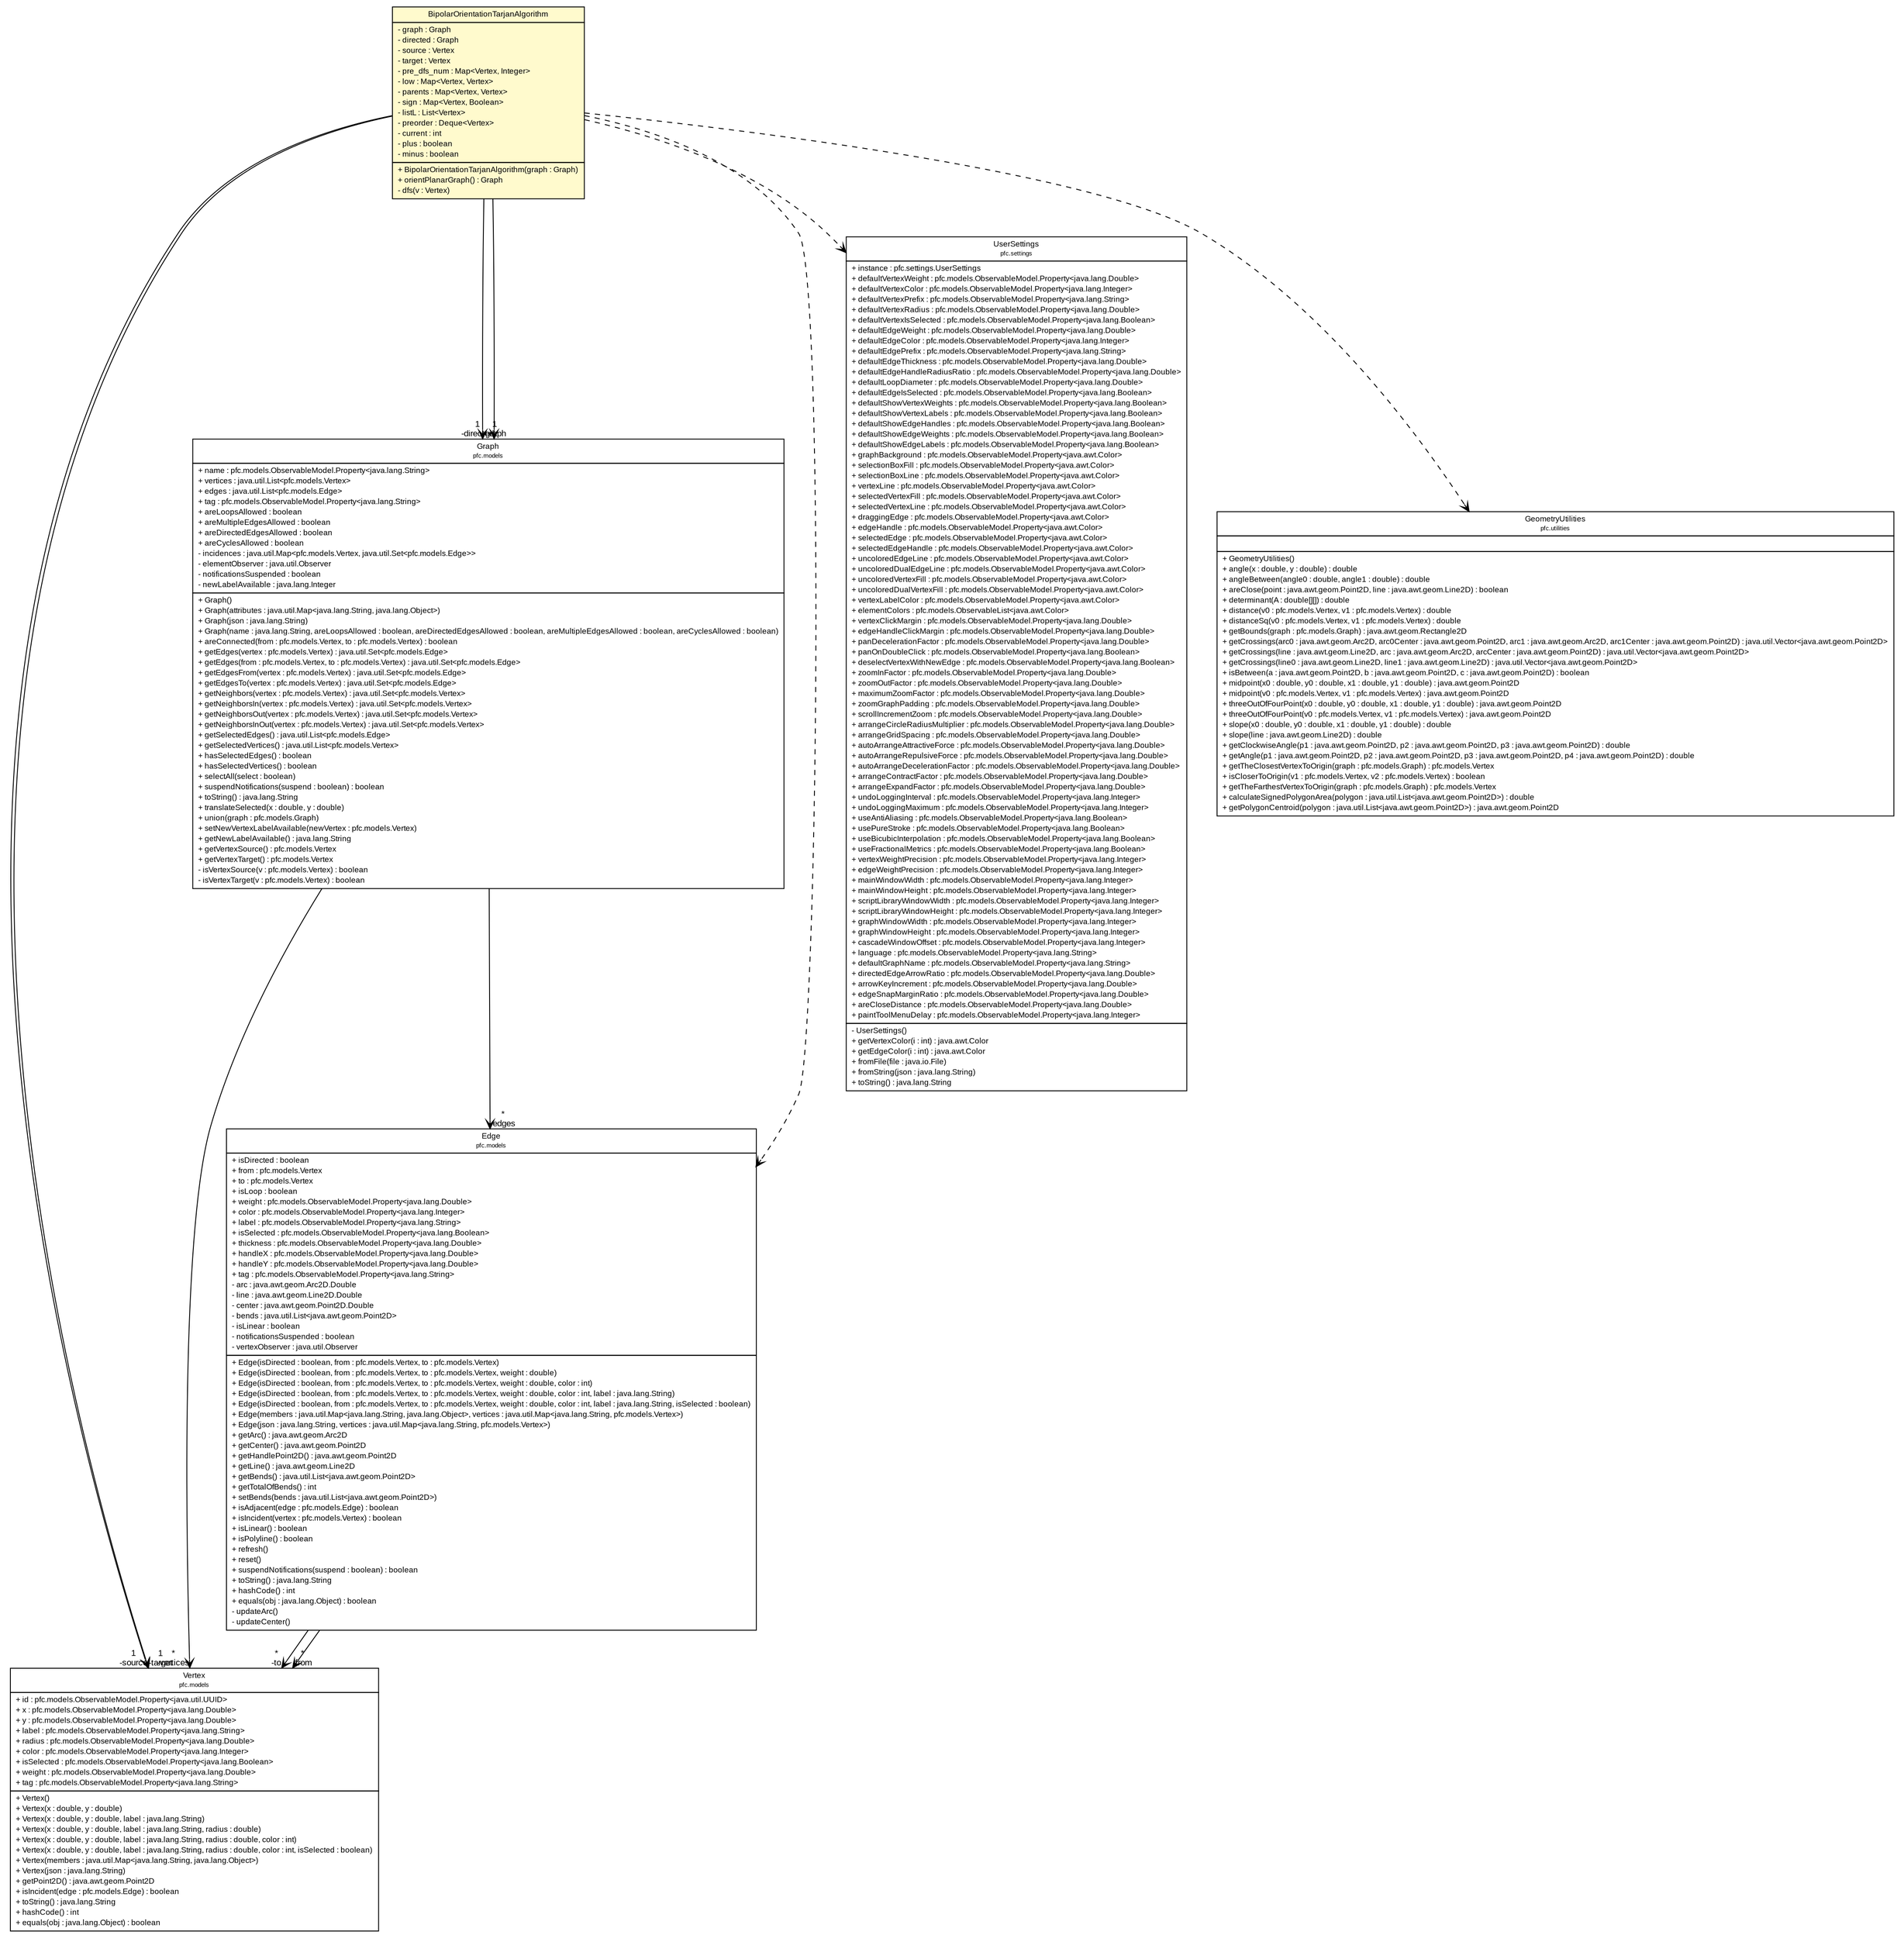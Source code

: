 #!/usr/local/bin/dot
#
# Class diagram 
# Generated by UMLGraph version R5_6 (http://www.umlgraph.org/)
#

digraph G {
	edge [fontname="arial",fontsize=10,labelfontname="arial",labelfontsize=10];
	node [fontname="arial",fontsize=10,shape=plaintext];
	nodesep=0.25;
	ranksep=0.5;
	// pfc.models.Vertex
	c3663 [label=<<table title="pfc.models.Vertex" border="0" cellborder="1" cellspacing="0" cellpadding="2" port="p" href="../../models/Vertex.html">
		<tr><td><table border="0" cellspacing="0" cellpadding="1">
<tr><td align="center" balign="center"> Vertex </td></tr>
<tr><td align="center" balign="center"><font point-size="7.0"> pfc.models </font></td></tr>
		</table></td></tr>
		<tr><td><table border="0" cellspacing="0" cellpadding="1">
<tr><td align="left" balign="left"> + id : pfc.models.ObservableModel.Property&lt;java.util.UUID&gt; </td></tr>
<tr><td align="left" balign="left"> + x : pfc.models.ObservableModel.Property&lt;java.lang.Double&gt; </td></tr>
<tr><td align="left" balign="left"> + y : pfc.models.ObservableModel.Property&lt;java.lang.Double&gt; </td></tr>
<tr><td align="left" balign="left"> + label : pfc.models.ObservableModel.Property&lt;java.lang.String&gt; </td></tr>
<tr><td align="left" balign="left"> + radius : pfc.models.ObservableModel.Property&lt;java.lang.Double&gt; </td></tr>
<tr><td align="left" balign="left"> + color : pfc.models.ObservableModel.Property&lt;java.lang.Integer&gt; </td></tr>
<tr><td align="left" balign="left"> + isSelected : pfc.models.ObservableModel.Property&lt;java.lang.Boolean&gt; </td></tr>
<tr><td align="left" balign="left"> + weight : pfc.models.ObservableModel.Property&lt;java.lang.Double&gt; </td></tr>
<tr><td align="left" balign="left"> + tag : pfc.models.ObservableModel.Property&lt;java.lang.String&gt; </td></tr>
		</table></td></tr>
		<tr><td><table border="0" cellspacing="0" cellpadding="1">
<tr><td align="left" balign="left"> + Vertex() </td></tr>
<tr><td align="left" balign="left"> + Vertex(x : double, y : double) </td></tr>
<tr><td align="left" balign="left"> + Vertex(x : double, y : double, label : java.lang.String) </td></tr>
<tr><td align="left" balign="left"> + Vertex(x : double, y : double, label : java.lang.String, radius : double) </td></tr>
<tr><td align="left" balign="left"> + Vertex(x : double, y : double, label : java.lang.String, radius : double, color : int) </td></tr>
<tr><td align="left" balign="left"> + Vertex(x : double, y : double, label : java.lang.String, radius : double, color : int, isSelected : boolean) </td></tr>
<tr><td align="left" balign="left"> + Vertex(members : java.util.Map&lt;java.lang.String, java.lang.Object&gt;) </td></tr>
<tr><td align="left" balign="left"> + Vertex(json : java.lang.String) </td></tr>
<tr><td align="left" balign="left"> + getPoint2D() : java.awt.geom.Point2D </td></tr>
<tr><td align="left" balign="left"> + isIncident(edge : pfc.models.Edge) : boolean </td></tr>
<tr><td align="left" balign="left"> + toString() : java.lang.String </td></tr>
<tr><td align="left" balign="left"> + hashCode() : int </td></tr>
<tr><td align="left" balign="left"> + equals(obj : java.lang.Object) : boolean </td></tr>
		</table></td></tr>
		</table>>, URL="../../models/Vertex.html", fontname="arial", fontcolor="black", fontsize=9.0];
	// pfc.models.Graph
	c3667 [label=<<table title="pfc.models.Graph" border="0" cellborder="1" cellspacing="0" cellpadding="2" port="p" href="../../models/Graph.html">
		<tr><td><table border="0" cellspacing="0" cellpadding="1">
<tr><td align="center" balign="center"> Graph </td></tr>
<tr><td align="center" balign="center"><font point-size="7.0"> pfc.models </font></td></tr>
		</table></td></tr>
		<tr><td><table border="0" cellspacing="0" cellpadding="1">
<tr><td align="left" balign="left"> + name : pfc.models.ObservableModel.Property&lt;java.lang.String&gt; </td></tr>
<tr><td align="left" balign="left"> + vertices : java.util.List&lt;pfc.models.Vertex&gt; </td></tr>
<tr><td align="left" balign="left"> + edges : java.util.List&lt;pfc.models.Edge&gt; </td></tr>
<tr><td align="left" balign="left"> + tag : pfc.models.ObservableModel.Property&lt;java.lang.String&gt; </td></tr>
<tr><td align="left" balign="left"> + areLoopsAllowed : boolean </td></tr>
<tr><td align="left" balign="left"> + areMultipleEdgesAllowed : boolean </td></tr>
<tr><td align="left" balign="left"> + areDirectedEdgesAllowed : boolean </td></tr>
<tr><td align="left" balign="left"> + areCyclesAllowed : boolean </td></tr>
<tr><td align="left" balign="left"> - incidences : java.util.Map&lt;pfc.models.Vertex, java.util.Set&lt;pfc.models.Edge&gt;&gt; </td></tr>
<tr><td align="left" balign="left"> - elementObserver : java.util.Observer </td></tr>
<tr><td align="left" balign="left"> - notificationsSuspended : boolean </td></tr>
<tr><td align="left" balign="left"> - newLabelAvailable : java.lang.Integer </td></tr>
		</table></td></tr>
		<tr><td><table border="0" cellspacing="0" cellpadding="1">
<tr><td align="left" balign="left"> + Graph() </td></tr>
<tr><td align="left" balign="left"> + Graph(attributes : java.util.Map&lt;java.lang.String, java.lang.Object&gt;) </td></tr>
<tr><td align="left" balign="left"> + Graph(json : java.lang.String) </td></tr>
<tr><td align="left" balign="left"> + Graph(name : java.lang.String, areLoopsAllowed : boolean, areDirectedEdgesAllowed : boolean, areMultipleEdgesAllowed : boolean, areCyclesAllowed : boolean) </td></tr>
<tr><td align="left" balign="left"> + areConnected(from : pfc.models.Vertex, to : pfc.models.Vertex) : boolean </td></tr>
<tr><td align="left" balign="left"> + getEdges(vertex : pfc.models.Vertex) : java.util.Set&lt;pfc.models.Edge&gt; </td></tr>
<tr><td align="left" balign="left"> + getEdges(from : pfc.models.Vertex, to : pfc.models.Vertex) : java.util.Set&lt;pfc.models.Edge&gt; </td></tr>
<tr><td align="left" balign="left"> + getEdgesFrom(vertex : pfc.models.Vertex) : java.util.Set&lt;pfc.models.Edge&gt; </td></tr>
<tr><td align="left" balign="left"> + getEdgesTo(vertex : pfc.models.Vertex) : java.util.Set&lt;pfc.models.Edge&gt; </td></tr>
<tr><td align="left" balign="left"> + getNeighbors(vertex : pfc.models.Vertex) : java.util.Set&lt;pfc.models.Vertex&gt; </td></tr>
<tr><td align="left" balign="left"> + getNeighborsIn(vertex : pfc.models.Vertex) : java.util.Set&lt;pfc.models.Vertex&gt; </td></tr>
<tr><td align="left" balign="left"> + getNeighborsOut(vertex : pfc.models.Vertex) : java.util.Set&lt;pfc.models.Vertex&gt; </td></tr>
<tr><td align="left" balign="left"> + getNeighborsInOut(vertex : pfc.models.Vertex) : java.util.Set&lt;pfc.models.Vertex&gt; </td></tr>
<tr><td align="left" balign="left"> + getSelectedEdges() : java.util.List&lt;pfc.models.Edge&gt; </td></tr>
<tr><td align="left" balign="left"> + getSelectedVertices() : java.util.List&lt;pfc.models.Vertex&gt; </td></tr>
<tr><td align="left" balign="left"> + hasSelectedEdges() : boolean </td></tr>
<tr><td align="left" balign="left"> + hasSelectedVertices() : boolean </td></tr>
<tr><td align="left" balign="left"> + selectAll(select : boolean) </td></tr>
<tr><td align="left" balign="left"> + suspendNotifications(suspend : boolean) : boolean </td></tr>
<tr><td align="left" balign="left"> + toString() : java.lang.String </td></tr>
<tr><td align="left" balign="left"> + translateSelected(x : double, y : double) </td></tr>
<tr><td align="left" balign="left"> + union(graph : pfc.models.Graph) </td></tr>
<tr><td align="left" balign="left"> + setNewVertexLabelAvailable(newVertex : pfc.models.Vertex) </td></tr>
<tr><td align="left" balign="left"> + getNewLabelAvailable() : java.lang.String </td></tr>
<tr><td align="left" balign="left"> + getVertexSource() : pfc.models.Vertex </td></tr>
<tr><td align="left" balign="left"> + getVertexTarget() : pfc.models.Vertex </td></tr>
<tr><td align="left" balign="left"> - isVertexSource(v : pfc.models.Vertex) : boolean </td></tr>
<tr><td align="left" balign="left"> - isVertexTarget(v : pfc.models.Vertex) : boolean </td></tr>
		</table></td></tr>
		</table>>, URL="../../models/Graph.html", fontname="arial", fontcolor="black", fontsize=9.0];
	// pfc.models.Edge
	c3668 [label=<<table title="pfc.models.Edge" border="0" cellborder="1" cellspacing="0" cellpadding="2" port="p" href="../../models/Edge.html">
		<tr><td><table border="0" cellspacing="0" cellpadding="1">
<tr><td align="center" balign="center"> Edge </td></tr>
<tr><td align="center" balign="center"><font point-size="7.0"> pfc.models </font></td></tr>
		</table></td></tr>
		<tr><td><table border="0" cellspacing="0" cellpadding="1">
<tr><td align="left" balign="left"> + isDirected : boolean </td></tr>
<tr><td align="left" balign="left"> + from : pfc.models.Vertex </td></tr>
<tr><td align="left" balign="left"> + to : pfc.models.Vertex </td></tr>
<tr><td align="left" balign="left"> + isLoop : boolean </td></tr>
<tr><td align="left" balign="left"> + weight : pfc.models.ObservableModel.Property&lt;java.lang.Double&gt; </td></tr>
<tr><td align="left" balign="left"> + color : pfc.models.ObservableModel.Property&lt;java.lang.Integer&gt; </td></tr>
<tr><td align="left" balign="left"> + label : pfc.models.ObservableModel.Property&lt;java.lang.String&gt; </td></tr>
<tr><td align="left" balign="left"> + isSelected : pfc.models.ObservableModel.Property&lt;java.lang.Boolean&gt; </td></tr>
<tr><td align="left" balign="left"> + thickness : pfc.models.ObservableModel.Property&lt;java.lang.Double&gt; </td></tr>
<tr><td align="left" balign="left"> + handleX : pfc.models.ObservableModel.Property&lt;java.lang.Double&gt; </td></tr>
<tr><td align="left" balign="left"> + handleY : pfc.models.ObservableModel.Property&lt;java.lang.Double&gt; </td></tr>
<tr><td align="left" balign="left"> + tag : pfc.models.ObservableModel.Property&lt;java.lang.String&gt; </td></tr>
<tr><td align="left" balign="left"> - arc : java.awt.geom.Arc2D.Double </td></tr>
<tr><td align="left" balign="left"> - line : java.awt.geom.Line2D.Double </td></tr>
<tr><td align="left" balign="left"> - center : java.awt.geom.Point2D.Double </td></tr>
<tr><td align="left" balign="left"> - bends : java.util.List&lt;java.awt.geom.Point2D&gt; </td></tr>
<tr><td align="left" balign="left"> - isLinear : boolean </td></tr>
<tr><td align="left" balign="left"> - notificationsSuspended : boolean </td></tr>
<tr><td align="left" balign="left"> - vertexObserver : java.util.Observer </td></tr>
		</table></td></tr>
		<tr><td><table border="0" cellspacing="0" cellpadding="1">
<tr><td align="left" balign="left"> + Edge(isDirected : boolean, from : pfc.models.Vertex, to : pfc.models.Vertex) </td></tr>
<tr><td align="left" balign="left"> + Edge(isDirected : boolean, from : pfc.models.Vertex, to : pfc.models.Vertex, weight : double) </td></tr>
<tr><td align="left" balign="left"> + Edge(isDirected : boolean, from : pfc.models.Vertex, to : pfc.models.Vertex, weight : double, color : int) </td></tr>
<tr><td align="left" balign="left"> + Edge(isDirected : boolean, from : pfc.models.Vertex, to : pfc.models.Vertex, weight : double, color : int, label : java.lang.String) </td></tr>
<tr><td align="left" balign="left"> + Edge(isDirected : boolean, from : pfc.models.Vertex, to : pfc.models.Vertex, weight : double, color : int, label : java.lang.String, isSelected : boolean) </td></tr>
<tr><td align="left" balign="left"> + Edge(members : java.util.Map&lt;java.lang.String, java.lang.Object&gt;, vertices : java.util.Map&lt;java.lang.String, pfc.models.Vertex&gt;) </td></tr>
<tr><td align="left" balign="left"> + Edge(json : java.lang.String, vertices : java.util.Map&lt;java.lang.String, pfc.models.Vertex&gt;) </td></tr>
<tr><td align="left" balign="left"> + getArc() : java.awt.geom.Arc2D </td></tr>
<tr><td align="left" balign="left"> + getCenter() : java.awt.geom.Point2D </td></tr>
<tr><td align="left" balign="left"> + getHandlePoint2D() : java.awt.geom.Point2D </td></tr>
<tr><td align="left" balign="left"> + getLine() : java.awt.geom.Line2D </td></tr>
<tr><td align="left" balign="left"> + getBends() : java.util.List&lt;java.awt.geom.Point2D&gt; </td></tr>
<tr><td align="left" balign="left"> + getTotalOfBends() : int </td></tr>
<tr><td align="left" balign="left"> + setBends(bends : java.util.List&lt;java.awt.geom.Point2D&gt;) </td></tr>
<tr><td align="left" balign="left"> + isAdjacent(edge : pfc.models.Edge) : boolean </td></tr>
<tr><td align="left" balign="left"> + isIncident(vertex : pfc.models.Vertex) : boolean </td></tr>
<tr><td align="left" balign="left"> + isLinear() : boolean </td></tr>
<tr><td align="left" balign="left"> + isPolyline() : boolean </td></tr>
<tr><td align="left" balign="left"> + refresh() </td></tr>
<tr><td align="left" balign="left"> + reset() </td></tr>
<tr><td align="left" balign="left"> + suspendNotifications(suspend : boolean) : boolean </td></tr>
<tr><td align="left" balign="left"> + toString() : java.lang.String </td></tr>
<tr><td align="left" balign="left"> + hashCode() : int </td></tr>
<tr><td align="left" balign="left"> + equals(obj : java.lang.Object) : boolean </td></tr>
<tr><td align="left" balign="left"> - updateArc() </td></tr>
<tr><td align="left" balign="left"> - updateCenter() </td></tr>
		</table></td></tr>
		</table>>, URL="../../models/Edge.html", fontname="arial", fontcolor="black", fontsize=9.0];
	// pfc.settings.UserSettings
	c3704 [label=<<table title="pfc.settings.UserSettings" border="0" cellborder="1" cellspacing="0" cellpadding="2" port="p" href="../../settings/UserSettings.html">
		<tr><td><table border="0" cellspacing="0" cellpadding="1">
<tr><td align="center" balign="center"> UserSettings </td></tr>
<tr><td align="center" balign="center"><font point-size="7.0"> pfc.settings </font></td></tr>
		</table></td></tr>
		<tr><td><table border="0" cellspacing="0" cellpadding="1">
<tr><td align="left" balign="left"> + instance : pfc.settings.UserSettings </td></tr>
<tr><td align="left" balign="left"> + defaultVertexWeight : pfc.models.ObservableModel.Property&lt;java.lang.Double&gt; </td></tr>
<tr><td align="left" balign="left"> + defaultVertexColor : pfc.models.ObservableModel.Property&lt;java.lang.Integer&gt; </td></tr>
<tr><td align="left" balign="left"> + defaultVertexPrefix : pfc.models.ObservableModel.Property&lt;java.lang.String&gt; </td></tr>
<tr><td align="left" balign="left"> + defaultVertexRadius : pfc.models.ObservableModel.Property&lt;java.lang.Double&gt; </td></tr>
<tr><td align="left" balign="left"> + defaultVertexIsSelected : pfc.models.ObservableModel.Property&lt;java.lang.Boolean&gt; </td></tr>
<tr><td align="left" balign="left"> + defaultEdgeWeight : pfc.models.ObservableModel.Property&lt;java.lang.Double&gt; </td></tr>
<tr><td align="left" balign="left"> + defaultEdgeColor : pfc.models.ObservableModel.Property&lt;java.lang.Integer&gt; </td></tr>
<tr><td align="left" balign="left"> + defaultEdgePrefix : pfc.models.ObservableModel.Property&lt;java.lang.String&gt; </td></tr>
<tr><td align="left" balign="left"> + defaultEdgeThickness : pfc.models.ObservableModel.Property&lt;java.lang.Double&gt; </td></tr>
<tr><td align="left" balign="left"> + defaultEdgeHandleRadiusRatio : pfc.models.ObservableModel.Property&lt;java.lang.Double&gt; </td></tr>
<tr><td align="left" balign="left"> + defaultLoopDiameter : pfc.models.ObservableModel.Property&lt;java.lang.Double&gt; </td></tr>
<tr><td align="left" balign="left"> + defaultEdgeIsSelected : pfc.models.ObservableModel.Property&lt;java.lang.Boolean&gt; </td></tr>
<tr><td align="left" balign="left"> + defaultShowVertexWeights : pfc.models.ObservableModel.Property&lt;java.lang.Boolean&gt; </td></tr>
<tr><td align="left" balign="left"> + defaultShowVertexLabels : pfc.models.ObservableModel.Property&lt;java.lang.Boolean&gt; </td></tr>
<tr><td align="left" balign="left"> + defaultShowEdgeHandles : pfc.models.ObservableModel.Property&lt;java.lang.Boolean&gt; </td></tr>
<tr><td align="left" balign="left"> + defaultShowEdgeWeights : pfc.models.ObservableModel.Property&lt;java.lang.Boolean&gt; </td></tr>
<tr><td align="left" balign="left"> + defaultShowEdgeLabels : pfc.models.ObservableModel.Property&lt;java.lang.Boolean&gt; </td></tr>
<tr><td align="left" balign="left"> + graphBackground : pfc.models.ObservableModel.Property&lt;java.awt.Color&gt; </td></tr>
<tr><td align="left" balign="left"> + selectionBoxFill : pfc.models.ObservableModel.Property&lt;java.awt.Color&gt; </td></tr>
<tr><td align="left" balign="left"> + selectionBoxLine : pfc.models.ObservableModel.Property&lt;java.awt.Color&gt; </td></tr>
<tr><td align="left" balign="left"> + vertexLine : pfc.models.ObservableModel.Property&lt;java.awt.Color&gt; </td></tr>
<tr><td align="left" balign="left"> + selectedVertexFill : pfc.models.ObservableModel.Property&lt;java.awt.Color&gt; </td></tr>
<tr><td align="left" balign="left"> + selectedVertexLine : pfc.models.ObservableModel.Property&lt;java.awt.Color&gt; </td></tr>
<tr><td align="left" balign="left"> + draggingEdge : pfc.models.ObservableModel.Property&lt;java.awt.Color&gt; </td></tr>
<tr><td align="left" balign="left"> + edgeHandle : pfc.models.ObservableModel.Property&lt;java.awt.Color&gt; </td></tr>
<tr><td align="left" balign="left"> + selectedEdge : pfc.models.ObservableModel.Property&lt;java.awt.Color&gt; </td></tr>
<tr><td align="left" balign="left"> + selectedEdgeHandle : pfc.models.ObservableModel.Property&lt;java.awt.Color&gt; </td></tr>
<tr><td align="left" balign="left"> + uncoloredEdgeLine : pfc.models.ObservableModel.Property&lt;java.awt.Color&gt; </td></tr>
<tr><td align="left" balign="left"> + uncoloredDualEdgeLine : pfc.models.ObservableModel.Property&lt;java.awt.Color&gt; </td></tr>
<tr><td align="left" balign="left"> + uncoloredVertexFill : pfc.models.ObservableModel.Property&lt;java.awt.Color&gt; </td></tr>
<tr><td align="left" balign="left"> + uncoloredDualVertexFill : pfc.models.ObservableModel.Property&lt;java.awt.Color&gt; </td></tr>
<tr><td align="left" balign="left"> + vertexLabelColor : pfc.models.ObservableModel.Property&lt;java.awt.Color&gt; </td></tr>
<tr><td align="left" balign="left"> + elementColors : pfc.models.ObservableList&lt;java.awt.Color&gt; </td></tr>
<tr><td align="left" balign="left"> + vertexClickMargin : pfc.models.ObservableModel.Property&lt;java.lang.Double&gt; </td></tr>
<tr><td align="left" balign="left"> + edgeHandleClickMargin : pfc.models.ObservableModel.Property&lt;java.lang.Double&gt; </td></tr>
<tr><td align="left" balign="left"> + panDecelerationFactor : pfc.models.ObservableModel.Property&lt;java.lang.Double&gt; </td></tr>
<tr><td align="left" balign="left"> + panOnDoubleClick : pfc.models.ObservableModel.Property&lt;java.lang.Boolean&gt; </td></tr>
<tr><td align="left" balign="left"> + deselectVertexWithNewEdge : pfc.models.ObservableModel.Property&lt;java.lang.Boolean&gt; </td></tr>
<tr><td align="left" balign="left"> + zoomInFactor : pfc.models.ObservableModel.Property&lt;java.lang.Double&gt; </td></tr>
<tr><td align="left" balign="left"> + zoomOutFactor : pfc.models.ObservableModel.Property&lt;java.lang.Double&gt; </td></tr>
<tr><td align="left" balign="left"> + maximumZoomFactor : pfc.models.ObservableModel.Property&lt;java.lang.Double&gt; </td></tr>
<tr><td align="left" balign="left"> + zoomGraphPadding : pfc.models.ObservableModel.Property&lt;java.lang.Double&gt; </td></tr>
<tr><td align="left" balign="left"> + scrollIncrementZoom : pfc.models.ObservableModel.Property&lt;java.lang.Double&gt; </td></tr>
<tr><td align="left" balign="left"> + arrangeCircleRadiusMultiplier : pfc.models.ObservableModel.Property&lt;java.lang.Double&gt; </td></tr>
<tr><td align="left" balign="left"> + arrangeGridSpacing : pfc.models.ObservableModel.Property&lt;java.lang.Double&gt; </td></tr>
<tr><td align="left" balign="left"> + autoArrangeAttractiveForce : pfc.models.ObservableModel.Property&lt;java.lang.Double&gt; </td></tr>
<tr><td align="left" balign="left"> + autoArrangeRepulsiveForce : pfc.models.ObservableModel.Property&lt;java.lang.Double&gt; </td></tr>
<tr><td align="left" balign="left"> + autoArrangeDecelerationFactor : pfc.models.ObservableModel.Property&lt;java.lang.Double&gt; </td></tr>
<tr><td align="left" balign="left"> + arrangeContractFactor : pfc.models.ObservableModel.Property&lt;java.lang.Double&gt; </td></tr>
<tr><td align="left" balign="left"> + arrangeExpandFactor : pfc.models.ObservableModel.Property&lt;java.lang.Double&gt; </td></tr>
<tr><td align="left" balign="left"> + undoLoggingInterval : pfc.models.ObservableModel.Property&lt;java.lang.Integer&gt; </td></tr>
<tr><td align="left" balign="left"> + undoLoggingMaximum : pfc.models.ObservableModel.Property&lt;java.lang.Integer&gt; </td></tr>
<tr><td align="left" balign="left"> + useAntiAliasing : pfc.models.ObservableModel.Property&lt;java.lang.Boolean&gt; </td></tr>
<tr><td align="left" balign="left"> + usePureStroke : pfc.models.ObservableModel.Property&lt;java.lang.Boolean&gt; </td></tr>
<tr><td align="left" balign="left"> + useBicubicInterpolation : pfc.models.ObservableModel.Property&lt;java.lang.Boolean&gt; </td></tr>
<tr><td align="left" balign="left"> + useFractionalMetrics : pfc.models.ObservableModel.Property&lt;java.lang.Boolean&gt; </td></tr>
<tr><td align="left" balign="left"> + vertexWeightPrecision : pfc.models.ObservableModel.Property&lt;java.lang.Integer&gt; </td></tr>
<tr><td align="left" balign="left"> + edgeWeightPrecision : pfc.models.ObservableModel.Property&lt;java.lang.Integer&gt; </td></tr>
<tr><td align="left" balign="left"> + mainWindowWidth : pfc.models.ObservableModel.Property&lt;java.lang.Integer&gt; </td></tr>
<tr><td align="left" balign="left"> + mainWindowHeight : pfc.models.ObservableModel.Property&lt;java.lang.Integer&gt; </td></tr>
<tr><td align="left" balign="left"> + scriptLibraryWindowWidth : pfc.models.ObservableModel.Property&lt;java.lang.Integer&gt; </td></tr>
<tr><td align="left" balign="left"> + scriptLibraryWindowHeight : pfc.models.ObservableModel.Property&lt;java.lang.Integer&gt; </td></tr>
<tr><td align="left" balign="left"> + graphWindowWidth : pfc.models.ObservableModel.Property&lt;java.lang.Integer&gt; </td></tr>
<tr><td align="left" balign="left"> + graphWindowHeight : pfc.models.ObservableModel.Property&lt;java.lang.Integer&gt; </td></tr>
<tr><td align="left" balign="left"> + cascadeWindowOffset : pfc.models.ObservableModel.Property&lt;java.lang.Integer&gt; </td></tr>
<tr><td align="left" balign="left"> + language : pfc.models.ObservableModel.Property&lt;java.lang.String&gt; </td></tr>
<tr><td align="left" balign="left"> + defaultGraphName : pfc.models.ObservableModel.Property&lt;java.lang.String&gt; </td></tr>
<tr><td align="left" balign="left"> + directedEdgeArrowRatio : pfc.models.ObservableModel.Property&lt;java.lang.Double&gt; </td></tr>
<tr><td align="left" balign="left"> + arrowKeyIncrement : pfc.models.ObservableModel.Property&lt;java.lang.Double&gt; </td></tr>
<tr><td align="left" balign="left"> + edgeSnapMarginRatio : pfc.models.ObservableModel.Property&lt;java.lang.Double&gt; </td></tr>
<tr><td align="left" balign="left"> + areCloseDistance : pfc.models.ObservableModel.Property&lt;java.lang.Double&gt; </td></tr>
<tr><td align="left" balign="left"> + paintToolMenuDelay : pfc.models.ObservableModel.Property&lt;java.lang.Integer&gt; </td></tr>
		</table></td></tr>
		<tr><td><table border="0" cellspacing="0" cellpadding="1">
<tr><td align="left" balign="left"> - UserSettings() </td></tr>
<tr><td align="left" balign="left"> + getVertexColor(i : int) : java.awt.Color </td></tr>
<tr><td align="left" balign="left"> + getEdgeColor(i : int) : java.awt.Color </td></tr>
<tr><td align="left" balign="left"> + fromFile(file : java.io.File) </td></tr>
<tr><td align="left" balign="left"> + fromString(json : java.lang.String) </td></tr>
<tr><td align="left" balign="left"> + toString() : java.lang.String </td></tr>
		</table></td></tr>
		</table>>, URL="../../settings/UserSettings.html", fontname="arial", fontcolor="black", fontsize=9.0];
	// pfc.utilities.GeometryUtilities
	c3715 [label=<<table title="pfc.utilities.GeometryUtilities" border="0" cellborder="1" cellspacing="0" cellpadding="2" port="p" href="../GeometryUtilities.html">
		<tr><td><table border="0" cellspacing="0" cellpadding="1">
<tr><td align="center" balign="center"> GeometryUtilities </td></tr>
<tr><td align="center" balign="center"><font point-size="7.0"> pfc.utilities </font></td></tr>
		</table></td></tr>
		<tr><td><table border="0" cellspacing="0" cellpadding="1">
<tr><td align="left" balign="left">  </td></tr>
		</table></td></tr>
		<tr><td><table border="0" cellspacing="0" cellpadding="1">
<tr><td align="left" balign="left"> + GeometryUtilities() </td></tr>
<tr><td align="left" balign="left"> + angle(x : double, y : double) : double </td></tr>
<tr><td align="left" balign="left"> + angleBetween(angle0 : double, angle1 : double) : double </td></tr>
<tr><td align="left" balign="left"> + areClose(point : java.awt.geom.Point2D, line : java.awt.geom.Line2D) : boolean </td></tr>
<tr><td align="left" balign="left"> + determinant(A : double[][]) : double </td></tr>
<tr><td align="left" balign="left"> + distance(v0 : pfc.models.Vertex, v1 : pfc.models.Vertex) : double </td></tr>
<tr><td align="left" balign="left"> + distanceSq(v0 : pfc.models.Vertex, v1 : pfc.models.Vertex) : double </td></tr>
<tr><td align="left" balign="left"> + getBounds(graph : pfc.models.Graph) : java.awt.geom.Rectangle2D </td></tr>
<tr><td align="left" balign="left"> + getCrossings(arc0 : java.awt.geom.Arc2D, arc0Center : java.awt.geom.Point2D, arc1 : java.awt.geom.Arc2D, arc1Center : java.awt.geom.Point2D) : java.util.Vector&lt;java.awt.geom.Point2D&gt; </td></tr>
<tr><td align="left" balign="left"> + getCrossings(line : java.awt.geom.Line2D, arc : java.awt.geom.Arc2D, arcCenter : java.awt.geom.Point2D) : java.util.Vector&lt;java.awt.geom.Point2D&gt; </td></tr>
<tr><td align="left" balign="left"> + getCrossings(line0 : java.awt.geom.Line2D, line1 : java.awt.geom.Line2D) : java.util.Vector&lt;java.awt.geom.Point2D&gt; </td></tr>
<tr><td align="left" balign="left"> + isBetween(a : java.awt.geom.Point2D, b : java.awt.geom.Point2D, c : java.awt.geom.Point2D) : boolean </td></tr>
<tr><td align="left" balign="left"> + midpoint(x0 : double, y0 : double, x1 : double, y1 : double) : java.awt.geom.Point2D </td></tr>
<tr><td align="left" balign="left"> + midpoint(v0 : pfc.models.Vertex, v1 : pfc.models.Vertex) : java.awt.geom.Point2D </td></tr>
<tr><td align="left" balign="left"> + threeOutOfFourPoint(x0 : double, y0 : double, x1 : double, y1 : double) : java.awt.geom.Point2D </td></tr>
<tr><td align="left" balign="left"> + threeOutOfFourPoint(v0 : pfc.models.Vertex, v1 : pfc.models.Vertex) : java.awt.geom.Point2D </td></tr>
<tr><td align="left" balign="left"> + slope(x0 : double, y0 : double, x1 : double, y1 : double) : double </td></tr>
<tr><td align="left" balign="left"> + slope(line : java.awt.geom.Line2D) : double </td></tr>
<tr><td align="left" balign="left"> + getClockwiseAngle(p1 : java.awt.geom.Point2D, p2 : java.awt.geom.Point2D, p3 : java.awt.geom.Point2D) : double </td></tr>
<tr><td align="left" balign="left"> + getAngle(p1 : java.awt.geom.Point2D, p2 : java.awt.geom.Point2D, p3 : java.awt.geom.Point2D, p4 : java.awt.geom.Point2D) : double </td></tr>
<tr><td align="left" balign="left"> + getTheClosestVertexToOrigin(graph : pfc.models.Graph) : pfc.models.Vertex </td></tr>
<tr><td align="left" balign="left"> + isCloserToOrigin(v1 : pfc.models.Vertex, v2 : pfc.models.Vertex) : boolean </td></tr>
<tr><td align="left" balign="left"> + getTheFarthestVertexToOrigin(graph : pfc.models.Graph) : pfc.models.Vertex </td></tr>
<tr><td align="left" balign="left"> + calculateSignedPolygonArea(polygon : java.util.List&lt;java.awt.geom.Point2D&gt;) : double </td></tr>
<tr><td align="left" balign="left"> + getPolygonCentroid(polygon : java.util.List&lt;java.awt.geom.Point2D&gt;) : java.awt.geom.Point2D </td></tr>
		</table></td></tr>
		</table>>, URL="../GeometryUtilities.html", fontname="arial", fontcolor="black", fontsize=9.0];
	// pfc.utilities.graph.BipolarOrientationTarjanAlgorithm
	c3725 [label=<<table title="pfc.utilities.graph.BipolarOrientationTarjanAlgorithm" border="0" cellborder="1" cellspacing="0" cellpadding="2" port="p" bgcolor="lemonChiffon" href="./BipolarOrientationTarjanAlgorithm.html">
		<tr><td><table border="0" cellspacing="0" cellpadding="1">
<tr><td align="center" balign="center"> BipolarOrientationTarjanAlgorithm </td></tr>
		</table></td></tr>
		<tr><td><table border="0" cellspacing="0" cellpadding="1">
<tr><td align="left" balign="left"> - graph : Graph </td></tr>
<tr><td align="left" balign="left"> - directed : Graph </td></tr>
<tr><td align="left" balign="left"> - source : Vertex </td></tr>
<tr><td align="left" balign="left"> - target : Vertex </td></tr>
<tr><td align="left" balign="left"> - pre_dfs_num : Map&lt;Vertex, Integer&gt; </td></tr>
<tr><td align="left" balign="left"> - low : Map&lt;Vertex, Vertex&gt; </td></tr>
<tr><td align="left" balign="left"> - parents : Map&lt;Vertex, Vertex&gt; </td></tr>
<tr><td align="left" balign="left"> - sign : Map&lt;Vertex, Boolean&gt; </td></tr>
<tr><td align="left" balign="left"> - listL : List&lt;Vertex&gt; </td></tr>
<tr><td align="left" balign="left"> - preorder : Deque&lt;Vertex&gt; </td></tr>
<tr><td align="left" balign="left"> - current : int </td></tr>
<tr><td align="left" balign="left"> - plus : boolean </td></tr>
<tr><td align="left" balign="left"> - minus : boolean </td></tr>
		</table></td></tr>
		<tr><td><table border="0" cellspacing="0" cellpadding="1">
<tr><td align="left" balign="left"> + BipolarOrientationTarjanAlgorithm(graph : Graph) </td></tr>
<tr><td align="left" balign="left"> + orientPlanarGraph() : Graph </td></tr>
<tr><td align="left" balign="left"> - dfs(v : Vertex) </td></tr>
		</table></td></tr>
		</table>>, URL="./BipolarOrientationTarjanAlgorithm.html", fontname="arial", fontcolor="black", fontsize=9.0];
	// pfc.models.Graph NAVASSOC pfc.models.Vertex
	c3667:p -> c3663:p [taillabel="", label="", headlabel="*\n-vertices", fontname="arial", fontcolor="black", fontsize=10.0, color="black", arrowhead=open];
	// pfc.models.Graph NAVASSOC pfc.models.Edge
	c3667:p -> c3668:p [taillabel="", label="", headlabel="*\n-edges", fontname="arial", fontcolor="black", fontsize=10.0, color="black", arrowhead=open];
	// pfc.models.Edge NAVASSOC pfc.models.Vertex
	c3668:p -> c3663:p [taillabel="", label="", headlabel="*\n-to", fontname="arial", fontcolor="black", fontsize=10.0, color="black", arrowhead=open];
	// pfc.models.Edge NAVASSOC pfc.models.Vertex
	c3668:p -> c3663:p [taillabel="", label="", headlabel="*\n-from", fontname="arial", fontcolor="black", fontsize=10.0, color="black", arrowhead=open];
	// pfc.utilities.graph.BipolarOrientationTarjanAlgorithm NAVASSOC pfc.models.Graph
	c3725:p -> c3667:p [taillabel="", label="", headlabel="1\n-graph", fontname="arial", fontcolor="black", fontsize=10.0, color="black", arrowhead=open];
	// pfc.utilities.graph.BipolarOrientationTarjanAlgorithm NAVASSOC pfc.models.Graph
	c3725:p -> c3667:p [taillabel="", label="", headlabel="1\n-directed", fontname="arial", fontcolor="black", fontsize=10.0, color="black", arrowhead=open];
	// pfc.utilities.graph.BipolarOrientationTarjanAlgorithm NAVASSOC pfc.models.Vertex
	c3725:p -> c3663:p [taillabel="", label="", headlabel="1\n-source", fontname="arial", fontcolor="black", fontsize=10.0, color="black", arrowhead=open];
	// pfc.utilities.graph.BipolarOrientationTarjanAlgorithm NAVASSOC pfc.models.Vertex
	c3725:p -> c3663:p [taillabel="", label="", headlabel="1\n-target", fontname="arial", fontcolor="black", fontsize=10.0, color="black", arrowhead=open];
	// pfc.utilities.graph.BipolarOrientationTarjanAlgorithm DEPEND pfc.models.Edge
	c3725:p -> c3668:p [taillabel="", label="", headlabel="", fontname="arial", fontcolor="black", fontsize=10.0, color="black", arrowhead=open, style=dashed];
	// pfc.utilities.graph.BipolarOrientationTarjanAlgorithm DEPEND pfc.utilities.GeometryUtilities
	c3725:p -> c3715:p [taillabel="", label="", headlabel="", fontname="arial", fontcolor="black", fontsize=10.0, color="black", arrowhead=open, style=dashed];
	// pfc.utilities.graph.BipolarOrientationTarjanAlgorithm DEPEND pfc.settings.UserSettings
	c3725:p -> c3704:p [taillabel="", label="", headlabel="", fontname="arial", fontcolor="black", fontsize=10.0, color="black", arrowhead=open, style=dashed];
}

